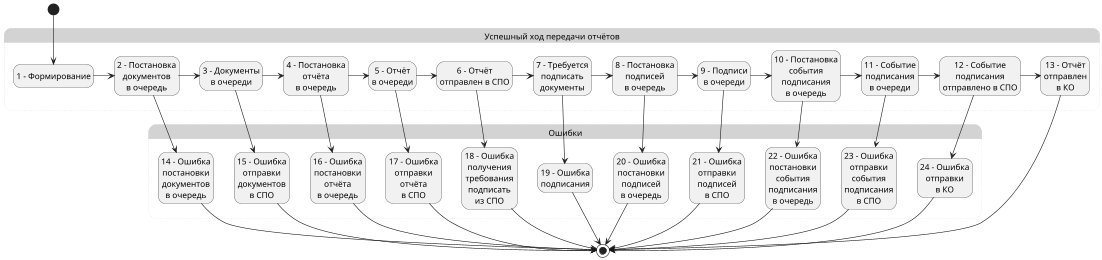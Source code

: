 @startuml
scale 100 width
scale 260 height

hide empty description
state "Успешный ход передачи отчётов" as Saccess #LightGray;line.dotted;line:LightGray {
    state "1 – Формирование" as State1
    state "2 - Постановка\nдокументов\nв очередь" as State2
    state "3 - Документы\nв очереди" as State3
    state "4 - Постановка\nотчёта\nв очередь" as State4
    state "5 - Отчёт\nв очереди" as State5
    state "6 - Отчёт\nотправлен в СПО" as State6
    state "7 - Требуется\nподписать\nдокументы" as State7
    state "8 - Постановка\nподписей\nв очередь" as State8
    state "9 - Подписи\nв очереди" as State9
    state "10 - Постановка\nсобытия\nподписания\nв очередь" as State10
    state "11 - Событие\nподписания\nв очереди" as State11
    state "12 - Событие\nподписания\nотправлено в СПО" as State12  
    state "13 - Отчёт\nотправлен\nв КО" as State13
}
state "Ошибки" as Errors #LightGray;line.dotted;line:LightGray {
    state "14 - Ошибка\nпостановки\nдокументов\nв очередь" as State14
    state "15 - Ошибка\nотправки\nдокументов\nв СПО" as State15
    state "16 - Ошибка\nпостановки\nотчёта\nв очередь" as State16
    state "17 - Ошибка\nотправки\nотчёта\nв СПО" as State17
    state "18 - Ошибка\nполучения\nтребования\nподписать\nиз СПО" as State18
    state "19 - Ошибка\nподписания" as State19
    state "20 - Ошибка\nпостановки\nподписей\nв очередь" as State20
    state "21 - Ошибка\nотправки\nподписей\nв СПО" as State21
    state "22 - Ошибка\nпостановки\nсобытия\nподписания\nв очередь" as State22
    state "23 - Ошибка\nотправки\nсобытия\nподписания\nв СПО" as State23
    state "24 - Ошибка\nотправки\nв КО" as State24
}

[*] --> State1
State1 -> State2

State2 -> State3
State2 --> State14

State3 -> State4
State3 --> State15

State4 -> State5
State4 --> State16

State5 -> State6
State5 --> State17

State6 -> State7
State6 --> State18

State7 -> State8
State7 --> State19

State8 -> State9
State8 --> State20

State9 -> State10
State9 --> State21

State10 -> State11
State10 --> State22

State11 -> State12
State11 --> State23

State12 -> State13
State12 --> State24

State14  --> [*]
State15  --> [*]
State16 --> [*]
State17 --> [*]
State18 --> [*]
State19 --> [*]
State20  --> [*]
State21  --> [*]
State22 --> [*]
State23 --> [*]
State24 --> [*]

State13 --> [*]

@enduml
